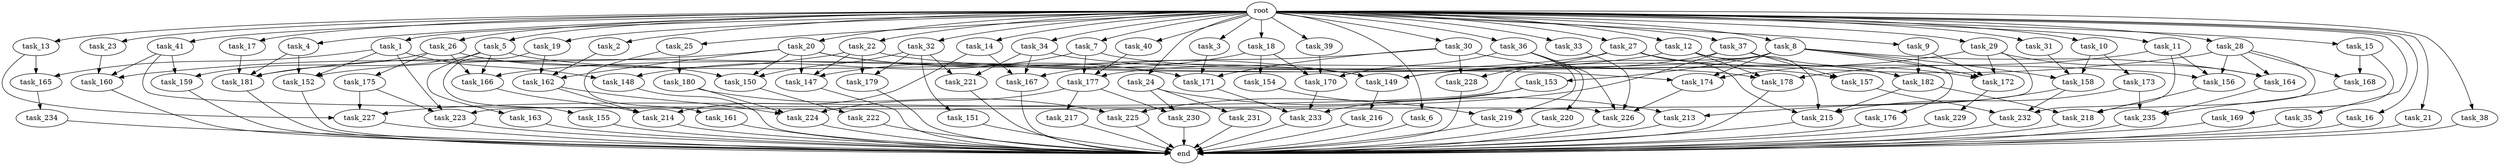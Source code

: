 digraph G {
  task_8 [size="102.400000"];
  task_173 [size="13743895347.200001"];
  task_158 [size="90194313216.000000"];
  task_17 [size="102.400000"];
  task_147 [size="59270548684.800003"];
  root [size="0.000000"];
  task_223 [size="99643241267.200012"];
  task_157 [size="27487790694.400002"];
  task_161 [size="7730941132.800000"];
  task_159 [size="84181359001.600006"];
  task_26 [size="102.400000"];
  task_15 [size="102.400000"];
  task_167 [size="48103633715.200005"];
  task_227 [size="52398601011.200005"];
  task_166 [size="57552561766.400002"];
  task_4 [size="102.400000"];
  task_177 [size="140874927308.800018"];
  task_33 [size="102.400000"];
  task_181 [size="110810156236.800003"];
  task_231 [size="21474836480.000000"];
  task_216 [size="42090679500.800003"];
  task_152 [size="113387136614.400009"];
  task_233 [size="37795712204.800003"];
  task_176 [size="54975581388.800003"];
  task_225 [size="45526653337.600006"];
  task_13 [size="102.400000"];
  task_153 [size="54975581388.800003"];
  task_30 [size="102.400000"];
  task_5 [size="102.400000"];
  task_36 [size="102.400000"];
  task_6 [size="102.400000"];
  task_228 [size="21474836480.000000"];
  task_25 [size="102.400000"];
  task_217 [size="42090679500.800003"];
  task_22 [size="102.400000"];
  task_169 [size="30923764531.200001"];
  task_3 [size="102.400000"];
  task_179 [size="73014444032.000000"];
  task_234 [size="42090679500.800003"];
  task_164 [size="116823110451.200012"];
  task_230 [size="63565515980.800003"];
  task_35 [size="102.400000"];
  task_41 [size="102.400000"];
  task_16 [size="102.400000"];
  task_154 [size="42090679500.800003"];
  task_214 [size="92771293593.600006"];
  task_27 [size="102.400000"];
  task_224 [size="87617332838.400009"];
  task_155 [size="54975581388.800003"];
  task_160 [size="97925254348.800003"];
  task_182 [size="52398601011.200005"];
  task_12 [size="102.400000"];
  task_21 [size="102.400000"];
  task_18 [size="102.400000"];
  task_180 [size="7730941132.800000"];
  task_31 [size="102.400000"];
  task_9 [size="102.400000"];
  task_162 [size="123695058124.800003"];
  task_168 [size="61847529062.400002"];
  task_28 [size="102.400000"];
  task_174 [size="116823110451.200012"];
  task_221 [size="100502234726.400009"];
  task_29 [size="102.400000"];
  task_34 [size="102.400000"];
  task_39 [size="102.400000"];
  task_10 [size="102.400000"];
  task_148 [size="44667659878.400002"];
  task_163 [size="7730941132.800000"];
  task_178 [size="48103633715.200005"];
  task_2 [size="102.400000"];
  task_171 [size="97066260889.600006"];
  end [size="0.000000"];
  task_215 [size="121118077747.200012"];
  task_7 [size="102.400000"];
  task_213 [size="52398601011.200005"];
  task_14 [size="102.400000"];
  task_156 [size="37795712204.800003"];
  task_151 [size="69578470195.199997"];
  task_222 [size="30923764531.200001"];
  task_24 [size="102.400000"];
  task_38 [size="102.400000"];
  task_19 [size="102.400000"];
  task_219 [size="60129542144.000000"];
  task_226 [size="174375672217.600006"];
  task_32 [size="102.400000"];
  task_170 [size="57552561766.400002"];
  task_220 [size="7730941132.800000"];
  task_150 [size="125413045043.200012"];
  task_40 [size="102.400000"];
  task_235 [size="148605868441.600006"];
  task_175 [size="42090679500.800003"];
  task_232 [size="48103633715.200005"];
  task_149 [size="66142496358.400002"];
  task_229 [size="54975581388.800003"];
  task_23 [size="102.400000"];
  task_37 [size="102.400000"];
  task_165 [size="21474836480.000000"];
  task_1 [size="102.400000"];
  task_218 [size="130567005798.400009"];
  task_172 [size="130567005798.400009"];
  task_20 [size="102.400000"];
  task_11 [size="102.400000"];

  task_8 -> task_172 [size="536870912.000000"];
  task_8 -> task_176 [size="536870912.000000"];
  task_8 -> task_158 [size="536870912.000000"];
  task_8 -> task_164 [size="536870912.000000"];
  task_8 -> task_153 [size="536870912.000000"];
  task_8 -> task_174 [size="536870912.000000"];
  task_8 -> task_177 [size="536870912.000000"];
  task_8 -> task_223 [size="536870912.000000"];
  task_173 -> task_235 [size="838860800.000000"];
  task_173 -> task_215 [size="838860800.000000"];
  task_158 -> task_213 [size="301989888.000000"];
  task_158 -> task_232 [size="301989888.000000"];
  task_17 -> task_181 [size="134217728.000000"];
  task_147 -> end [size="1.000000"];
  root -> task_8 [size="1.000000"];
  root -> task_14 [size="1.000000"];
  root -> task_24 [size="1.000000"];
  root -> task_13 [size="1.000000"];
  root -> task_33 [size="1.000000"];
  root -> task_12 [size="1.000000"];
  root -> task_21 [size="1.000000"];
  root -> task_18 [size="1.000000"];
  root -> task_22 [size="1.000000"];
  root -> task_31 [size="1.000000"];
  root -> task_9 [size="1.000000"];
  root -> task_5 [size="1.000000"];
  root -> task_36 [size="1.000000"];
  root -> task_32 [size="1.000000"];
  root -> task_26 [size="1.000000"];
  root -> task_15 [size="1.000000"];
  root -> task_6 [size="1.000000"];
  root -> task_4 [size="1.000000"];
  root -> task_25 [size="1.000000"];
  root -> task_40 [size="1.000000"];
  root -> task_30 [size="1.000000"];
  root -> task_34 [size="1.000000"];
  root -> task_3 [size="1.000000"];
  root -> task_19 [size="1.000000"];
  root -> task_10 [size="1.000000"];
  root -> task_23 [size="1.000000"];
  root -> task_37 [size="1.000000"];
  root -> task_39 [size="1.000000"];
  root -> task_1 [size="1.000000"];
  root -> task_11 [size="1.000000"];
  root -> task_17 [size="1.000000"];
  root -> task_2 [size="1.000000"];
  root -> task_41 [size="1.000000"];
  root -> task_29 [size="1.000000"];
  root -> task_20 [size="1.000000"];
  root -> task_35 [size="1.000000"];
  root -> task_7 [size="1.000000"];
  root -> task_27 [size="1.000000"];
  root -> task_38 [size="1.000000"];
  root -> task_28 [size="1.000000"];
  root -> task_16 [size="1.000000"];
  task_223 -> end [size="1.000000"];
  task_157 -> task_232 [size="134217728.000000"];
  task_161 -> end [size="1.000000"];
  task_159 -> end [size="1.000000"];
  task_26 -> task_159 [size="411041792.000000"];
  task_26 -> task_150 [size="411041792.000000"];
  task_26 -> task_166 [size="411041792.000000"];
  task_26 -> task_175 [size="411041792.000000"];
  task_15 -> task_169 [size="301989888.000000"];
  task_15 -> task_168 [size="301989888.000000"];
  task_167 -> end [size="1.000000"];
  task_227 -> end [size="1.000000"];
  task_166 -> task_214 [size="838860800.000000"];
  task_4 -> task_181 [size="838860800.000000"];
  task_4 -> task_152 [size="838860800.000000"];
  task_177 -> task_230 [size="411041792.000000"];
  task_177 -> task_217 [size="411041792.000000"];
  task_177 -> task_224 [size="411041792.000000"];
  task_33 -> task_226 [size="536870912.000000"];
  task_181 -> end [size="1.000000"];
  task_231 -> end [size="1.000000"];
  task_216 -> end [size="1.000000"];
  task_152 -> end [size="1.000000"];
  task_233 -> end [size="1.000000"];
  task_176 -> end [size="1.000000"];
  task_225 -> end [size="1.000000"];
  task_13 -> task_227 [size="75497472.000000"];
  task_13 -> task_165 [size="75497472.000000"];
  task_153 -> task_233 [size="33554432.000000"];
  task_153 -> task_225 [size="33554432.000000"];
  task_30 -> task_167 [size="134217728.000000"];
  task_30 -> task_157 [size="134217728.000000"];
  task_30 -> task_228 [size="134217728.000000"];
  task_30 -> task_171 [size="134217728.000000"];
  task_5 -> task_149 [size="75497472.000000"];
  task_5 -> task_163 [size="75497472.000000"];
  task_5 -> task_166 [size="75497472.000000"];
  task_5 -> task_181 [size="75497472.000000"];
  task_36 -> task_219 [size="75497472.000000"];
  task_36 -> task_170 [size="75497472.000000"];
  task_36 -> task_220 [size="75497472.000000"];
  task_36 -> task_226 [size="75497472.000000"];
  task_6 -> end [size="1.000000"];
  task_228 -> end [size="1.000000"];
  task_25 -> task_161 [size="75497472.000000"];
  task_25 -> task_180 [size="75497472.000000"];
  task_217 -> end [size="1.000000"];
  task_22 -> task_181 [size="33554432.000000"];
  task_22 -> task_147 [size="33554432.000000"];
  task_22 -> task_179 [size="33554432.000000"];
  task_22 -> task_156 [size="33554432.000000"];
  task_169 -> end [size="1.000000"];
  task_3 -> task_171 [size="679477248.000000"];
  task_179 -> end [size="1.000000"];
  task_234 -> end [size="1.000000"];
  task_164 -> task_235 [size="536870912.000000"];
  task_230 -> end [size="1.000000"];
  task_35 -> end [size="1.000000"];
  task_41 -> task_159 [size="411041792.000000"];
  task_41 -> task_160 [size="411041792.000000"];
  task_41 -> task_226 [size="411041792.000000"];
  task_16 -> end [size="1.000000"];
  task_154 -> task_219 [size="209715200.000000"];
  task_214 -> end [size="1.000000"];
  task_27 -> task_228 [size="75497472.000000"];
  task_27 -> task_166 [size="75497472.000000"];
  task_27 -> task_215 [size="75497472.000000"];
  task_27 -> task_182 [size="75497472.000000"];
  task_224 -> end [size="1.000000"];
  task_155 -> end [size="1.000000"];
  task_160 -> end [size="1.000000"];
  task_182 -> task_215 [size="134217728.000000"];
  task_182 -> task_218 [size="134217728.000000"];
  task_12 -> task_178 [size="134217728.000000"];
  task_12 -> task_215 [size="134217728.000000"];
  task_12 -> task_182 [size="134217728.000000"];
  task_12 -> task_152 [size="134217728.000000"];
  task_21 -> end [size="1.000000"];
  task_18 -> task_154 [size="411041792.000000"];
  task_18 -> task_170 [size="411041792.000000"];
  task_18 -> task_147 [size="411041792.000000"];
  task_180 -> task_224 [size="411041792.000000"];
  task_180 -> task_225 [size="411041792.000000"];
  task_31 -> task_158 [size="209715200.000000"];
  task_9 -> task_172 [size="301989888.000000"];
  task_9 -> task_182 [size="301989888.000000"];
  task_162 -> task_214 [size="33554432.000000"];
  task_162 -> task_224 [size="33554432.000000"];
  task_168 -> task_235 [size="75497472.000000"];
  task_28 -> task_164 [size="301989888.000000"];
  task_28 -> task_149 [size="301989888.000000"];
  task_28 -> task_156 [size="301989888.000000"];
  task_28 -> task_168 [size="301989888.000000"];
  task_28 -> task_218 [size="301989888.000000"];
  task_174 -> task_226 [size="679477248.000000"];
  task_221 -> end [size="1.000000"];
  task_29 -> task_172 [size="301989888.000000"];
  task_29 -> task_174 [size="301989888.000000"];
  task_29 -> task_219 [size="301989888.000000"];
  task_29 -> task_164 [size="301989888.000000"];
  task_34 -> task_167 [size="301989888.000000"];
  task_34 -> task_174 [size="301989888.000000"];
  task_34 -> task_221 [size="301989888.000000"];
  task_39 -> task_170 [size="75497472.000000"];
  task_10 -> task_173 [size="134217728.000000"];
  task_10 -> task_158 [size="134217728.000000"];
  task_148 -> end [size="1.000000"];
  task_163 -> end [size="1.000000"];
  task_178 -> end [size="1.000000"];
  task_2 -> task_162 [size="536870912.000000"];
  task_171 -> task_233 [size="33554432.000000"];
  task_215 -> end [size="1.000000"];
  task_7 -> task_148 [size="301989888.000000"];
  task_7 -> task_177 [size="301989888.000000"];
  task_7 -> task_178 [size="301989888.000000"];
  task_213 -> end [size="1.000000"];
  task_14 -> task_167 [size="33554432.000000"];
  task_14 -> task_214 [size="33554432.000000"];
  task_156 -> task_218 [size="838860800.000000"];
  task_151 -> end [size="1.000000"];
  task_222 -> end [size="1.000000"];
  task_24 -> task_231 [size="209715200.000000"];
  task_24 -> task_230 [size="209715200.000000"];
  task_24 -> task_213 [size="209715200.000000"];
  task_38 -> end [size="1.000000"];
  task_19 -> task_162 [size="536870912.000000"];
  task_19 -> task_155 [size="536870912.000000"];
  task_219 -> end [size="1.000000"];
  task_226 -> end [size="1.000000"];
  task_32 -> task_150 [size="679477248.000000"];
  task_32 -> task_151 [size="679477248.000000"];
  task_32 -> task_179 [size="679477248.000000"];
  task_32 -> task_221 [size="679477248.000000"];
  task_170 -> task_233 [size="301989888.000000"];
  task_220 -> end [size="1.000000"];
  task_150 -> task_222 [size="301989888.000000"];
  task_40 -> task_177 [size="536870912.000000"];
  task_235 -> end [size="1.000000"];
  task_175 -> task_227 [size="301989888.000000"];
  task_175 -> task_223 [size="301989888.000000"];
  task_232 -> end [size="1.000000"];
  task_149 -> task_216 [size="411041792.000000"];
  task_229 -> end [size="1.000000"];
  task_23 -> task_160 [size="411041792.000000"];
  task_37 -> task_149 [size="134217728.000000"];
  task_37 -> task_157 [size="134217728.000000"];
  task_37 -> task_227 [size="134217728.000000"];
  task_37 -> task_172 [size="134217728.000000"];
  task_165 -> task_234 [size="411041792.000000"];
  task_1 -> task_148 [size="134217728.000000"];
  task_1 -> task_152 [size="134217728.000000"];
  task_1 -> task_223 [size="134217728.000000"];
  task_1 -> task_165 [size="134217728.000000"];
  task_218 -> end [size="1.000000"];
  task_172 -> task_229 [size="536870912.000000"];
  task_20 -> task_149 [size="134217728.000000"];
  task_20 -> task_160 [size="134217728.000000"];
  task_20 -> task_150 [size="134217728.000000"];
  task_20 -> task_147 [size="134217728.000000"];
  task_20 -> task_162 [size="134217728.000000"];
  task_20 -> task_171 [size="134217728.000000"];
  task_11 -> task_156 [size="33554432.000000"];
  task_11 -> task_178 [size="33554432.000000"];
  task_11 -> task_232 [size="33554432.000000"];
}
